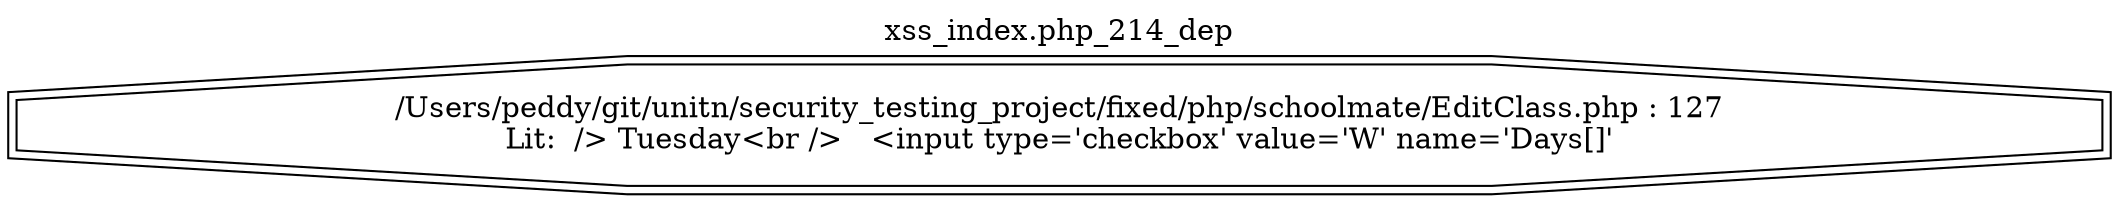 digraph cfg {
  label="xss_index.php_214_dep";
  labelloc=t;
  n1 [shape=doubleoctagon, label="/Users/peddy/git/unitn/security_testing_project/fixed/php/schoolmate/EditClass.php : 127\nLit:  /> Tuesday<br />   <input type='checkbox' value='W' name='Days[]'\n"];
}
